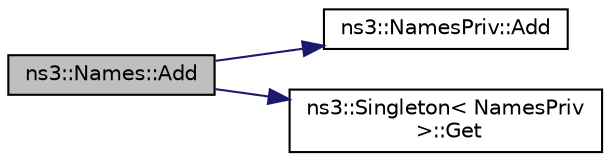 digraph "ns3::Names::Add"
{
 // LATEX_PDF_SIZE
  edge [fontname="Helvetica",fontsize="10",labelfontname="Helvetica",labelfontsize="10"];
  node [fontname="Helvetica",fontsize="10",shape=record];
  rankdir="LR";
  Node1 [label="ns3::Names::Add",height=0.2,width=0.4,color="black", fillcolor="grey75", style="filled", fontcolor="black",tooltip="An intermediate form of Names::Add allowing you to provide a path to the parent object (under which y..."];
  Node1 -> Node2 [color="midnightblue",fontsize="10",style="solid",fontname="Helvetica"];
  Node2 [label="ns3::NamesPriv::Add",height=0.2,width=0.4,color="black", fillcolor="white", style="filled",URL="$classns3_1_1_names_priv.html#a1d9bc7794dedbcb88c7f875c084761bb",tooltip="Internal implementation for Names::Add(std::string,Ptr<Object>)"];
  Node1 -> Node3 [color="midnightblue",fontsize="10",style="solid",fontname="Helvetica"];
  Node3 [label="ns3::Singleton\< NamesPriv\l \>::Get",height=0.2,width=0.4,color="black", fillcolor="white", style="filled",URL="$classns3_1_1_singleton.html#a80a2cd3c25a27ea72add7a9f7a141ffa",tooltip="Get a pointer to the singleton instance."];
}
